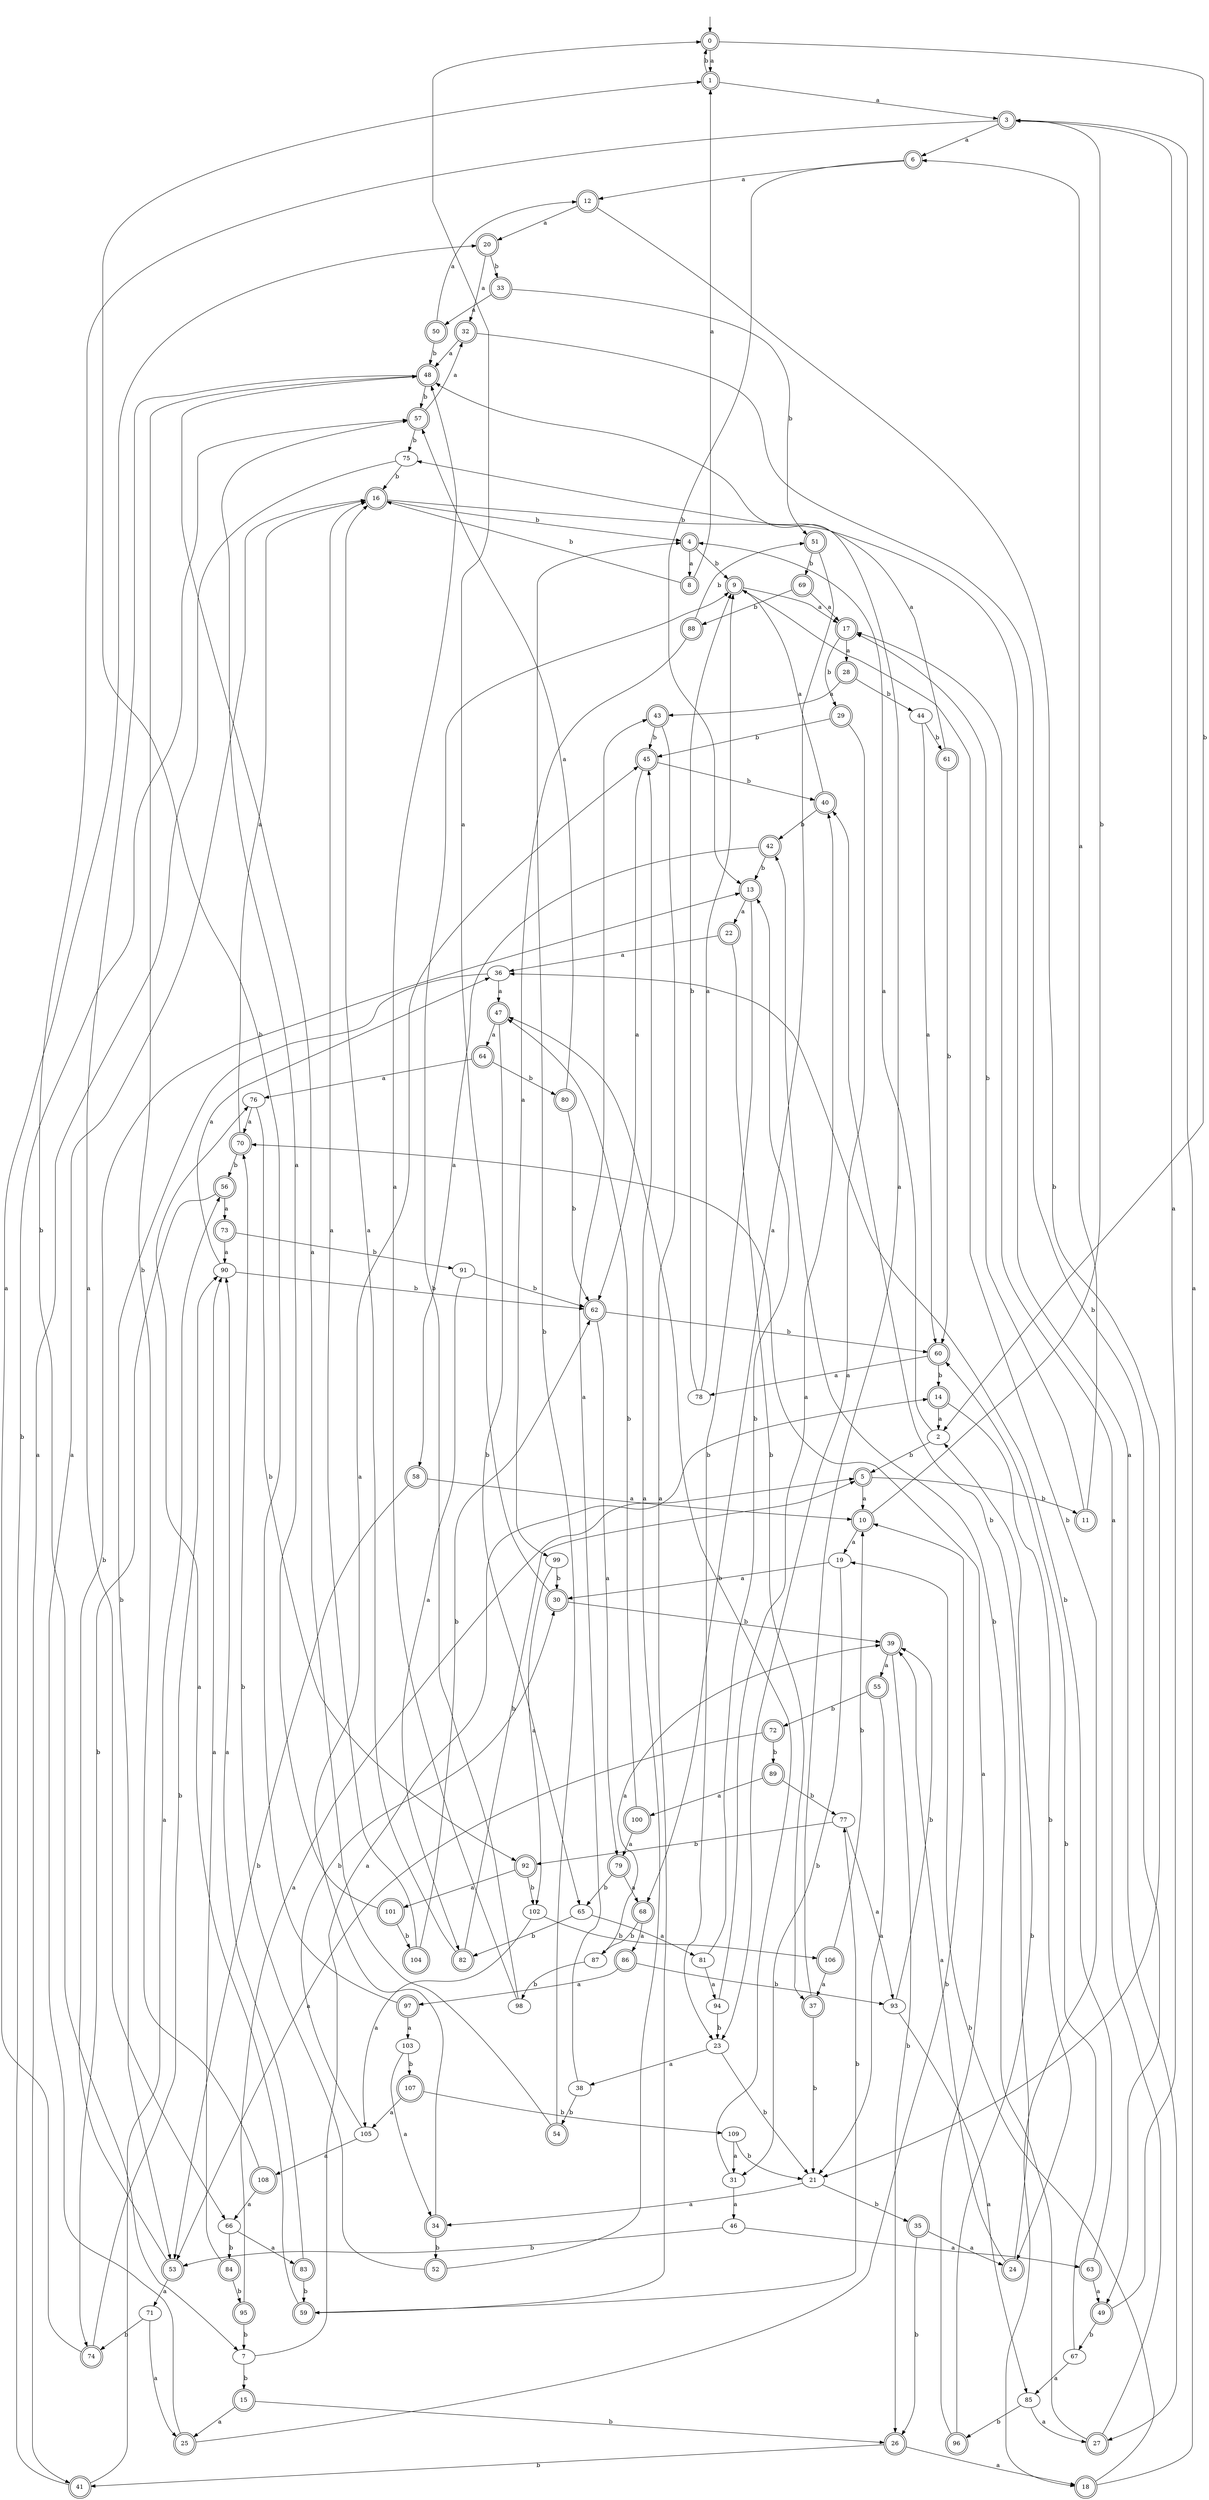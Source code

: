 digraph RandomDFA {
  __start0 [label="", shape=none];
  __start0 -> 0 [label=""];
  0 [shape=circle] [shape=doublecircle]
  0 -> 1 [label="a"]
  0 -> 2 [label="b"]
  1 [shape=doublecircle]
  1 -> 3 [label="a"]
  1 -> 0 [label="b"]
  2
  2 -> 4 [label="a"]
  2 -> 5 [label="b"]
  3 [shape=doublecircle]
  3 -> 6 [label="a"]
  3 -> 7 [label="b"]
  4 [shape=doublecircle]
  4 -> 8 [label="a"]
  4 -> 9 [label="b"]
  5 [shape=doublecircle]
  5 -> 10 [label="a"]
  5 -> 11 [label="b"]
  6 [shape=doublecircle]
  6 -> 12 [label="a"]
  6 -> 13 [label="b"]
  7
  7 -> 14 [label="a"]
  7 -> 15 [label="b"]
  8 [shape=doublecircle]
  8 -> 1 [label="a"]
  8 -> 16 [label="b"]
  9 [shape=doublecircle]
  9 -> 17 [label="a"]
  9 -> 18 [label="b"]
  10 [shape=doublecircle]
  10 -> 19 [label="a"]
  10 -> 3 [label="b"]
  11 [shape=doublecircle]
  11 -> 6 [label="a"]
  11 -> 17 [label="b"]
  12 [shape=doublecircle]
  12 -> 20 [label="a"]
  12 -> 21 [label="b"]
  13 [shape=doublecircle]
  13 -> 22 [label="a"]
  13 -> 23 [label="b"]
  14 [shape=doublecircle]
  14 -> 2 [label="a"]
  14 -> 24 [label="b"]
  15 [shape=doublecircle]
  15 -> 25 [label="a"]
  15 -> 26 [label="b"]
  16 [shape=doublecircle]
  16 -> 27 [label="a"]
  16 -> 4 [label="b"]
  17 [shape=doublecircle]
  17 -> 28 [label="a"]
  17 -> 29 [label="b"]
  18 [shape=doublecircle]
  18 -> 3 [label="a"]
  18 -> 19 [label="b"]
  19
  19 -> 30 [label="a"]
  19 -> 31 [label="b"]
  20 [shape=doublecircle]
  20 -> 32 [label="a"]
  20 -> 33 [label="b"]
  21
  21 -> 34 [label="a"]
  21 -> 35 [label="b"]
  22 [shape=doublecircle]
  22 -> 36 [label="a"]
  22 -> 37 [label="b"]
  23
  23 -> 38 [label="a"]
  23 -> 21 [label="b"]
  24 [shape=doublecircle]
  24 -> 39 [label="a"]
  24 -> 40 [label="b"]
  25 [shape=doublecircle]
  25 -> 16 [label="a"]
  25 -> 10 [label="b"]
  26 [shape=doublecircle]
  26 -> 18 [label="a"]
  26 -> 41 [label="b"]
  27 [shape=doublecircle]
  27 -> 17 [label="a"]
  27 -> 42 [label="b"]
  28 [shape=doublecircle]
  28 -> 43 [label="a"]
  28 -> 44 [label="b"]
  29 [shape=doublecircle]
  29 -> 23 [label="a"]
  29 -> 45 [label="b"]
  30 [shape=doublecircle]
  30 -> 0 [label="a"]
  30 -> 39 [label="b"]
  31
  31 -> 46 [label="a"]
  31 -> 47 [label="b"]
  32 [shape=doublecircle]
  32 -> 48 [label="a"]
  32 -> 49 [label="b"]
  33 [shape=doublecircle]
  33 -> 50 [label="a"]
  33 -> 51 [label="b"]
  34 [shape=doublecircle]
  34 -> 45 [label="a"]
  34 -> 52 [label="b"]
  35 [shape=doublecircle]
  35 -> 24 [label="a"]
  35 -> 26 [label="b"]
  36
  36 -> 47 [label="a"]
  36 -> 53 [label="b"]
  37 [shape=doublecircle]
  37 -> 48 [label="a"]
  37 -> 21 [label="b"]
  38
  38 -> 43 [label="a"]
  38 -> 54 [label="b"]
  39 [shape=doublecircle]
  39 -> 55 [label="a"]
  39 -> 26 [label="b"]
  40 [shape=doublecircle]
  40 -> 9 [label="a"]
  40 -> 42 [label="b"]
  41 [shape=doublecircle]
  41 -> 56 [label="a"]
  41 -> 57 [label="b"]
  42 [shape=doublecircle]
  42 -> 58 [label="a"]
  42 -> 13 [label="b"]
  43 [shape=doublecircle]
  43 -> 59 [label="a"]
  43 -> 45 [label="b"]
  44
  44 -> 60 [label="a"]
  44 -> 61 [label="b"]
  45 [shape=doublecircle]
  45 -> 62 [label="a"]
  45 -> 40 [label="b"]
  46
  46 -> 63 [label="a"]
  46 -> 53 [label="b"]
  47 [shape=doublecircle]
  47 -> 64 [label="a"]
  47 -> 65 [label="b"]
  48 [shape=doublecircle]
  48 -> 66 [label="a"]
  48 -> 57 [label="b"]
  49 [shape=doublecircle]
  49 -> 3 [label="a"]
  49 -> 67 [label="b"]
  50 [shape=doublecircle]
  50 -> 12 [label="a"]
  50 -> 48 [label="b"]
  51 [shape=doublecircle]
  51 -> 68 [label="a"]
  51 -> 69 [label="b"]
  52 [shape=doublecircle]
  52 -> 45 [label="a"]
  52 -> 70 [label="b"]
  53 [shape=doublecircle]
  53 -> 71 [label="a"]
  53 -> 13 [label="b"]
  54 [shape=doublecircle]
  54 -> 48 [label="a"]
  54 -> 4 [label="b"]
  55 [shape=doublecircle]
  55 -> 21 [label="a"]
  55 -> 72 [label="b"]
  56 [shape=doublecircle]
  56 -> 73 [label="a"]
  56 -> 74 [label="b"]
  57 [shape=doublecircle]
  57 -> 32 [label="a"]
  57 -> 75 [label="b"]
  58 [shape=doublecircle]
  58 -> 10 [label="a"]
  58 -> 53 [label="b"]
  59 [shape=doublecircle]
  59 -> 76 [label="a"]
  59 -> 77 [label="b"]
  60 [shape=doublecircle]
  60 -> 78 [label="a"]
  60 -> 14 [label="b"]
  61 [shape=doublecircle]
  61 -> 75 [label="a"]
  61 -> 60 [label="b"]
  62 [shape=doublecircle]
  62 -> 79 [label="a"]
  62 -> 60 [label="b"]
  63 [shape=doublecircle]
  63 -> 49 [label="a"]
  63 -> 36 [label="b"]
  64 [shape=doublecircle]
  64 -> 76 [label="a"]
  64 -> 80 [label="b"]
  65
  65 -> 81 [label="a"]
  65 -> 82 [label="b"]
  66
  66 -> 83 [label="a"]
  66 -> 84 [label="b"]
  67
  67 -> 85 [label="a"]
  67 -> 60 [label="b"]
  68 [shape=doublecircle]
  68 -> 86 [label="a"]
  68 -> 87 [label="b"]
  69 [shape=doublecircle]
  69 -> 17 [label="a"]
  69 -> 88 [label="b"]
  70 [shape=doublecircle]
  70 -> 16 [label="a"]
  70 -> 56 [label="b"]
  71
  71 -> 25 [label="a"]
  71 -> 74 [label="b"]
  72 [shape=doublecircle]
  72 -> 53 [label="a"]
  72 -> 89 [label="b"]
  73 [shape=doublecircle]
  73 -> 90 [label="a"]
  73 -> 91 [label="b"]
  74 [shape=doublecircle]
  74 -> 20 [label="a"]
  74 -> 90 [label="b"]
  75
  75 -> 41 [label="a"]
  75 -> 16 [label="b"]
  76
  76 -> 70 [label="a"]
  76 -> 92 [label="b"]
  77
  77 -> 93 [label="a"]
  77 -> 92 [label="b"]
  78
  78 -> 9 [label="a"]
  78 -> 9 [label="b"]
  79 [shape=doublecircle]
  79 -> 68 [label="a"]
  79 -> 65 [label="b"]
  80 [shape=doublecircle]
  80 -> 57 [label="a"]
  80 -> 62 [label="b"]
  81
  81 -> 94 [label="a"]
  81 -> 13 [label="b"]
  82 [shape=doublecircle]
  82 -> 16 [label="a"]
  82 -> 5 [label="b"]
  83 [shape=doublecircle]
  83 -> 90 [label="a"]
  83 -> 59 [label="b"]
  84 [shape=doublecircle]
  84 -> 90 [label="a"]
  84 -> 95 [label="b"]
  85
  85 -> 27 [label="a"]
  85 -> 96 [label="b"]
  86 [shape=doublecircle]
  86 -> 97 [label="a"]
  86 -> 93 [label="b"]
  87
  87 -> 39 [label="a"]
  87 -> 98 [label="b"]
  88 [shape=doublecircle]
  88 -> 99 [label="a"]
  88 -> 51 [label="b"]
  89 [shape=doublecircle]
  89 -> 100 [label="a"]
  89 -> 77 [label="b"]
  90
  90 -> 36 [label="a"]
  90 -> 62 [label="b"]
  91
  91 -> 82 [label="a"]
  91 -> 62 [label="b"]
  92 [shape=doublecircle]
  92 -> 101 [label="a"]
  92 -> 102 [label="b"]
  93
  93 -> 85 [label="a"]
  93 -> 39 [label="b"]
  94
  94 -> 40 [label="a"]
  94 -> 23 [label="b"]
  95 [shape=doublecircle]
  95 -> 5 [label="a"]
  95 -> 7 [label="b"]
  96 [shape=doublecircle]
  96 -> 70 [label="a"]
  96 -> 2 [label="b"]
  97 [shape=doublecircle]
  97 -> 103 [label="a"]
  97 -> 1 [label="b"]
  98
  98 -> 48 [label="a"]
  98 -> 9 [label="b"]
  99
  99 -> 102 [label="a"]
  99 -> 30 [label="b"]
  100 [shape=doublecircle]
  100 -> 79 [label="a"]
  100 -> 47 [label="b"]
  101 [shape=doublecircle]
  101 -> 57 [label="a"]
  101 -> 104 [label="b"]
  102
  102 -> 105 [label="a"]
  102 -> 106 [label="b"]
  103
  103 -> 34 [label="a"]
  103 -> 107 [label="b"]
  104 [shape=doublecircle]
  104 -> 16 [label="a"]
  104 -> 62 [label="b"]
  105
  105 -> 108 [label="a"]
  105 -> 30 [label="b"]
  106 [shape=doublecircle]
  106 -> 37 [label="a"]
  106 -> 10 [label="b"]
  107 [shape=doublecircle]
  107 -> 105 [label="a"]
  107 -> 109 [label="b"]
  108 [shape=doublecircle]
  108 -> 66 [label="a"]
  108 -> 48 [label="b"]
  109
  109 -> 31 [label="a"]
  109 -> 21 [label="b"]
}

